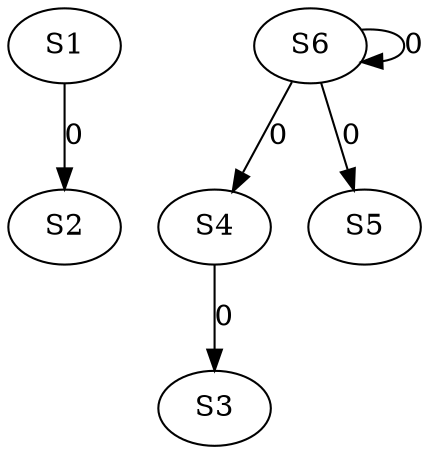 strict digraph {
	S1 -> S2 [ label = 0 ];
	S4 -> S3 [ label = 0 ];
	S6 -> S4 [ label = 0 ];
	S6 -> S5 [ label = 0 ];
	S6 -> S6 [ label = 0 ];
}